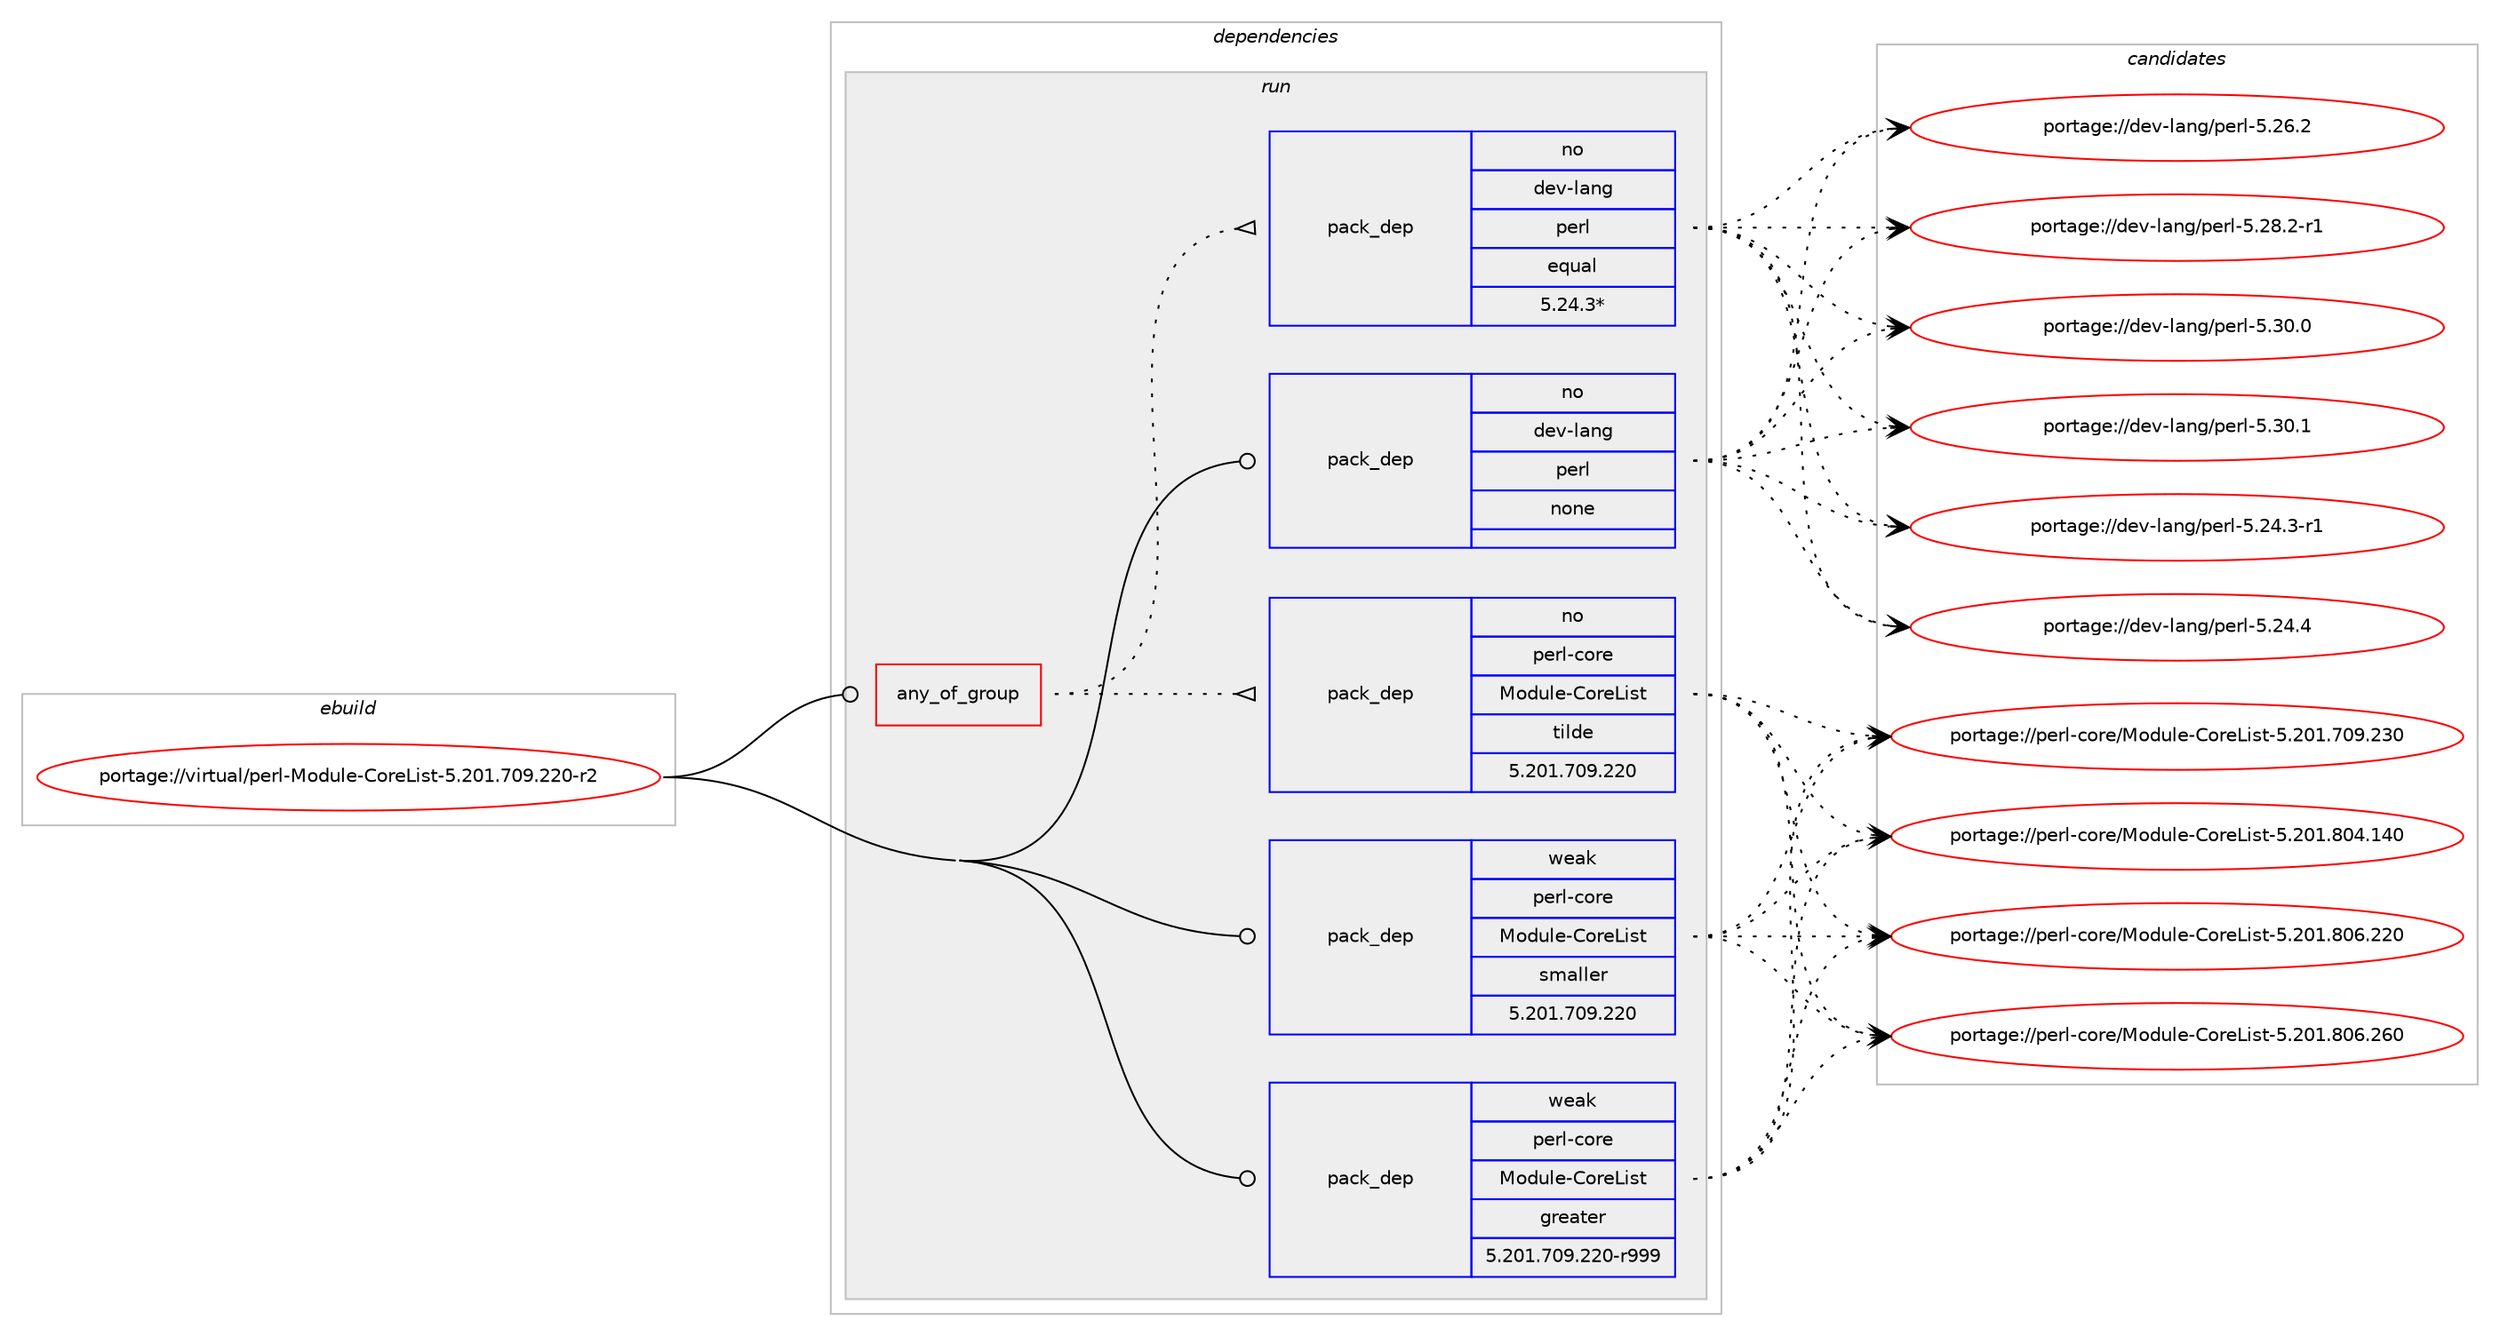 digraph prolog {

# *************
# Graph options
# *************

newrank=true;
concentrate=true;
compound=true;
graph [rankdir=LR,fontname=Helvetica,fontsize=10,ranksep=1.5];#, ranksep=2.5, nodesep=0.2];
edge  [arrowhead=vee];
node  [fontname=Helvetica,fontsize=10];

# **********
# The ebuild
# **********

subgraph cluster_leftcol {
color=gray;
rank=same;
label=<<i>ebuild</i>>;
id [label="portage://virtual/perl-Module-CoreList-5.201.709.220-r2", color=red, width=4, href="../virtual/perl-Module-CoreList-5.201.709.220-r2.svg"];
}

# ****************
# The dependencies
# ****************

subgraph cluster_midcol {
color=gray;
label=<<i>dependencies</i>>;
subgraph cluster_compile {
fillcolor="#eeeeee";
style=filled;
label=<<i>compile</i>>;
}
subgraph cluster_compileandrun {
fillcolor="#eeeeee";
style=filled;
label=<<i>compile and run</i>>;
}
subgraph cluster_run {
fillcolor="#eeeeee";
style=filled;
label=<<i>run</i>>;
subgraph any7301 {
dependency435095 [label=<<TABLE BORDER="0" CELLBORDER="1" CELLSPACING="0" CELLPADDING="4"><TR><TD CELLPADDING="10">any_of_group</TD></TR></TABLE>>, shape=none, color=red];subgraph pack322530 {
dependency435096 [label=<<TABLE BORDER="0" CELLBORDER="1" CELLSPACING="0" CELLPADDING="4" WIDTH="220"><TR><TD ROWSPAN="6" CELLPADDING="30">pack_dep</TD></TR><TR><TD WIDTH="110">no</TD></TR><TR><TD>dev-lang</TD></TR><TR><TD>perl</TD></TR><TR><TD>equal</TD></TR><TR><TD>5.24.3*</TD></TR></TABLE>>, shape=none, color=blue];
}
dependency435095:e -> dependency435096:w [weight=20,style="dotted",arrowhead="oinv"];
subgraph pack322531 {
dependency435097 [label=<<TABLE BORDER="0" CELLBORDER="1" CELLSPACING="0" CELLPADDING="4" WIDTH="220"><TR><TD ROWSPAN="6" CELLPADDING="30">pack_dep</TD></TR><TR><TD WIDTH="110">no</TD></TR><TR><TD>perl-core</TD></TR><TR><TD>Module-CoreList</TD></TR><TR><TD>tilde</TD></TR><TR><TD>5.201.709.220</TD></TR></TABLE>>, shape=none, color=blue];
}
dependency435095:e -> dependency435097:w [weight=20,style="dotted",arrowhead="oinv"];
}
id:e -> dependency435095:w [weight=20,style="solid",arrowhead="odot"];
subgraph pack322532 {
dependency435098 [label=<<TABLE BORDER="0" CELLBORDER="1" CELLSPACING="0" CELLPADDING="4" WIDTH="220"><TR><TD ROWSPAN="6" CELLPADDING="30">pack_dep</TD></TR><TR><TD WIDTH="110">no</TD></TR><TR><TD>dev-lang</TD></TR><TR><TD>perl</TD></TR><TR><TD>none</TD></TR><TR><TD></TD></TR></TABLE>>, shape=none, color=blue];
}
id:e -> dependency435098:w [weight=20,style="solid",arrowhead="odot"];
subgraph pack322533 {
dependency435099 [label=<<TABLE BORDER="0" CELLBORDER="1" CELLSPACING="0" CELLPADDING="4" WIDTH="220"><TR><TD ROWSPAN="6" CELLPADDING="30">pack_dep</TD></TR><TR><TD WIDTH="110">weak</TD></TR><TR><TD>perl-core</TD></TR><TR><TD>Module-CoreList</TD></TR><TR><TD>greater</TD></TR><TR><TD>5.201.709.220-r999</TD></TR></TABLE>>, shape=none, color=blue];
}
id:e -> dependency435099:w [weight=20,style="solid",arrowhead="odot"];
subgraph pack322534 {
dependency435100 [label=<<TABLE BORDER="0" CELLBORDER="1" CELLSPACING="0" CELLPADDING="4" WIDTH="220"><TR><TD ROWSPAN="6" CELLPADDING="30">pack_dep</TD></TR><TR><TD WIDTH="110">weak</TD></TR><TR><TD>perl-core</TD></TR><TR><TD>Module-CoreList</TD></TR><TR><TD>smaller</TD></TR><TR><TD>5.201.709.220</TD></TR></TABLE>>, shape=none, color=blue];
}
id:e -> dependency435100:w [weight=20,style="solid",arrowhead="odot"];
}
}

# **************
# The candidates
# **************

subgraph cluster_choices {
rank=same;
color=gray;
label=<<i>candidates</i>>;

subgraph choice322530 {
color=black;
nodesep=1;
choiceportage100101118451089711010347112101114108455346505246514511449 [label="portage://dev-lang/perl-5.24.3-r1", color=red, width=4,href="../dev-lang/perl-5.24.3-r1.svg"];
choiceportage10010111845108971101034711210111410845534650524652 [label="portage://dev-lang/perl-5.24.4", color=red, width=4,href="../dev-lang/perl-5.24.4.svg"];
choiceportage10010111845108971101034711210111410845534650544650 [label="portage://dev-lang/perl-5.26.2", color=red, width=4,href="../dev-lang/perl-5.26.2.svg"];
choiceportage100101118451089711010347112101114108455346505646504511449 [label="portage://dev-lang/perl-5.28.2-r1", color=red, width=4,href="../dev-lang/perl-5.28.2-r1.svg"];
choiceportage10010111845108971101034711210111410845534651484648 [label="portage://dev-lang/perl-5.30.0", color=red, width=4,href="../dev-lang/perl-5.30.0.svg"];
choiceportage10010111845108971101034711210111410845534651484649 [label="portage://dev-lang/perl-5.30.1", color=red, width=4,href="../dev-lang/perl-5.30.1.svg"];
dependency435096:e -> choiceportage100101118451089711010347112101114108455346505246514511449:w [style=dotted,weight="100"];
dependency435096:e -> choiceportage10010111845108971101034711210111410845534650524652:w [style=dotted,weight="100"];
dependency435096:e -> choiceportage10010111845108971101034711210111410845534650544650:w [style=dotted,weight="100"];
dependency435096:e -> choiceportage100101118451089711010347112101114108455346505646504511449:w [style=dotted,weight="100"];
dependency435096:e -> choiceportage10010111845108971101034711210111410845534651484648:w [style=dotted,weight="100"];
dependency435096:e -> choiceportage10010111845108971101034711210111410845534651484649:w [style=dotted,weight="100"];
}
subgraph choice322531 {
color=black;
nodesep=1;
choiceportage112101114108459911111410147771111001171081014567111114101761051151164553465048494655485746505148 [label="portage://perl-core/Module-CoreList-5.201.709.230", color=red, width=4,href="../perl-core/Module-CoreList-5.201.709.230.svg"];
choiceportage112101114108459911111410147771111001171081014567111114101761051151164553465048494656485246495248 [label="portage://perl-core/Module-CoreList-5.201.804.140", color=red, width=4,href="../perl-core/Module-CoreList-5.201.804.140.svg"];
choiceportage112101114108459911111410147771111001171081014567111114101761051151164553465048494656485446505048 [label="portage://perl-core/Module-CoreList-5.201.806.220", color=red, width=4,href="../perl-core/Module-CoreList-5.201.806.220.svg"];
choiceportage112101114108459911111410147771111001171081014567111114101761051151164553465048494656485446505448 [label="portage://perl-core/Module-CoreList-5.201.806.260", color=red, width=4,href="../perl-core/Module-CoreList-5.201.806.260.svg"];
dependency435097:e -> choiceportage112101114108459911111410147771111001171081014567111114101761051151164553465048494655485746505148:w [style=dotted,weight="100"];
dependency435097:e -> choiceportage112101114108459911111410147771111001171081014567111114101761051151164553465048494656485246495248:w [style=dotted,weight="100"];
dependency435097:e -> choiceportage112101114108459911111410147771111001171081014567111114101761051151164553465048494656485446505048:w [style=dotted,weight="100"];
dependency435097:e -> choiceportage112101114108459911111410147771111001171081014567111114101761051151164553465048494656485446505448:w [style=dotted,weight="100"];
}
subgraph choice322532 {
color=black;
nodesep=1;
choiceportage100101118451089711010347112101114108455346505246514511449 [label="portage://dev-lang/perl-5.24.3-r1", color=red, width=4,href="../dev-lang/perl-5.24.3-r1.svg"];
choiceportage10010111845108971101034711210111410845534650524652 [label="portage://dev-lang/perl-5.24.4", color=red, width=4,href="../dev-lang/perl-5.24.4.svg"];
choiceportage10010111845108971101034711210111410845534650544650 [label="portage://dev-lang/perl-5.26.2", color=red, width=4,href="../dev-lang/perl-5.26.2.svg"];
choiceportage100101118451089711010347112101114108455346505646504511449 [label="portage://dev-lang/perl-5.28.2-r1", color=red, width=4,href="../dev-lang/perl-5.28.2-r1.svg"];
choiceportage10010111845108971101034711210111410845534651484648 [label="portage://dev-lang/perl-5.30.0", color=red, width=4,href="../dev-lang/perl-5.30.0.svg"];
choiceportage10010111845108971101034711210111410845534651484649 [label="portage://dev-lang/perl-5.30.1", color=red, width=4,href="../dev-lang/perl-5.30.1.svg"];
dependency435098:e -> choiceportage100101118451089711010347112101114108455346505246514511449:w [style=dotted,weight="100"];
dependency435098:e -> choiceportage10010111845108971101034711210111410845534650524652:w [style=dotted,weight="100"];
dependency435098:e -> choiceportage10010111845108971101034711210111410845534650544650:w [style=dotted,weight="100"];
dependency435098:e -> choiceportage100101118451089711010347112101114108455346505646504511449:w [style=dotted,weight="100"];
dependency435098:e -> choiceportage10010111845108971101034711210111410845534651484648:w [style=dotted,weight="100"];
dependency435098:e -> choiceportage10010111845108971101034711210111410845534651484649:w [style=dotted,weight="100"];
}
subgraph choice322533 {
color=black;
nodesep=1;
choiceportage112101114108459911111410147771111001171081014567111114101761051151164553465048494655485746505148 [label="portage://perl-core/Module-CoreList-5.201.709.230", color=red, width=4,href="../perl-core/Module-CoreList-5.201.709.230.svg"];
choiceportage112101114108459911111410147771111001171081014567111114101761051151164553465048494656485246495248 [label="portage://perl-core/Module-CoreList-5.201.804.140", color=red, width=4,href="../perl-core/Module-CoreList-5.201.804.140.svg"];
choiceportage112101114108459911111410147771111001171081014567111114101761051151164553465048494656485446505048 [label="portage://perl-core/Module-CoreList-5.201.806.220", color=red, width=4,href="../perl-core/Module-CoreList-5.201.806.220.svg"];
choiceportage112101114108459911111410147771111001171081014567111114101761051151164553465048494656485446505448 [label="portage://perl-core/Module-CoreList-5.201.806.260", color=red, width=4,href="../perl-core/Module-CoreList-5.201.806.260.svg"];
dependency435099:e -> choiceportage112101114108459911111410147771111001171081014567111114101761051151164553465048494655485746505148:w [style=dotted,weight="100"];
dependency435099:e -> choiceportage112101114108459911111410147771111001171081014567111114101761051151164553465048494656485246495248:w [style=dotted,weight="100"];
dependency435099:e -> choiceportage112101114108459911111410147771111001171081014567111114101761051151164553465048494656485446505048:w [style=dotted,weight="100"];
dependency435099:e -> choiceportage112101114108459911111410147771111001171081014567111114101761051151164553465048494656485446505448:w [style=dotted,weight="100"];
}
subgraph choice322534 {
color=black;
nodesep=1;
choiceportage112101114108459911111410147771111001171081014567111114101761051151164553465048494655485746505148 [label="portage://perl-core/Module-CoreList-5.201.709.230", color=red, width=4,href="../perl-core/Module-CoreList-5.201.709.230.svg"];
choiceportage112101114108459911111410147771111001171081014567111114101761051151164553465048494656485246495248 [label="portage://perl-core/Module-CoreList-5.201.804.140", color=red, width=4,href="../perl-core/Module-CoreList-5.201.804.140.svg"];
choiceportage112101114108459911111410147771111001171081014567111114101761051151164553465048494656485446505048 [label="portage://perl-core/Module-CoreList-5.201.806.220", color=red, width=4,href="../perl-core/Module-CoreList-5.201.806.220.svg"];
choiceportage112101114108459911111410147771111001171081014567111114101761051151164553465048494656485446505448 [label="portage://perl-core/Module-CoreList-5.201.806.260", color=red, width=4,href="../perl-core/Module-CoreList-5.201.806.260.svg"];
dependency435100:e -> choiceportage112101114108459911111410147771111001171081014567111114101761051151164553465048494655485746505148:w [style=dotted,weight="100"];
dependency435100:e -> choiceportage112101114108459911111410147771111001171081014567111114101761051151164553465048494656485246495248:w [style=dotted,weight="100"];
dependency435100:e -> choiceportage112101114108459911111410147771111001171081014567111114101761051151164553465048494656485446505048:w [style=dotted,weight="100"];
dependency435100:e -> choiceportage112101114108459911111410147771111001171081014567111114101761051151164553465048494656485446505448:w [style=dotted,weight="100"];
}
}

}
